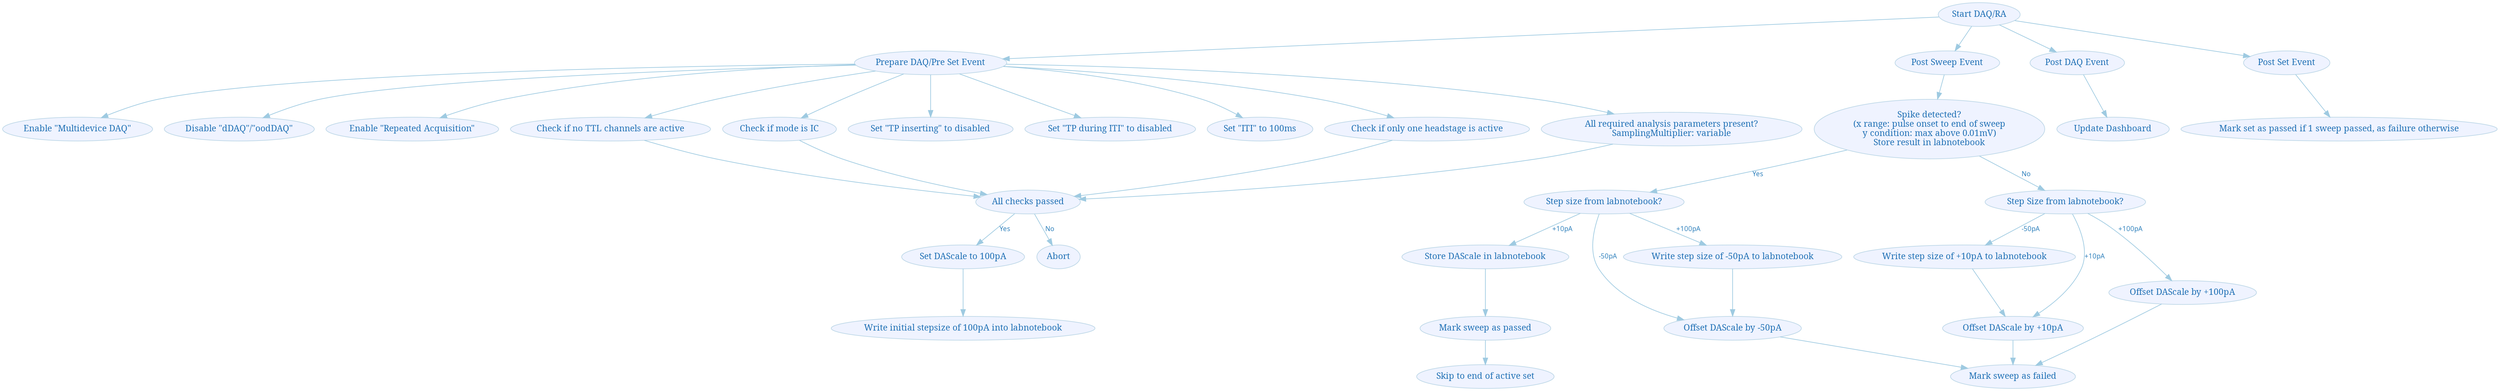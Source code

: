 digraph G {
    fontname="sans-serif";
    compound="true";
    ratio="0,01";
    center="true";
    penwidth="0.1";
    edge [comment="Wildcard edge",
          fontname="sans-serif",
          fontsize=10,
          colorscheme="blues3",
          color=2,
          fontcolor=3];
    node [fontname="serif",
          fontsize=13,
          fillcolor="1",
          colorscheme="blues4",
          color="2",
          fontcolor="4",
          style="filled"];
    "Start DAQ/RA";
    "Prepare DAQ/Pre Set Event";
    "Start DAQ/RA" -> "Prepare DAQ/Pre Set Event";
    "Post Sweep Event";
    "Start DAQ/RA" -> "Post Sweep Event";
    "Post DAQ Event";
    "Start DAQ/RA" -> "Post DAQ Event";
    "Post DAQ Event" -> "Update Dashboard";
    "Enable \"Multidevice DAQ\"";
    "Disable \"dDAQ\"/\"oodDAQ\"";
    "Enable \"Repeated Acquisition\"";
    "Check if no TTL channels are active";
    "Prepare DAQ/Pre Set Event" -> "Check if mode is IC";
    "Prepare DAQ/Pre Set Event" -> "Set \"TP inserting\" to disabled";
    "Prepare DAQ/Pre Set Event" -> "Set \"TP during ITI\" to disabled";
    "Prepare DAQ/Pre Set Event" -> "Set \"ITI\" to 100ms";
    "Prepare DAQ/Pre Set Event" -> "Enable \"Multidevice DAQ\"";
    "Prepare DAQ/Pre Set Event" -> "Disable \"dDAQ\"/\"oodDAQ\"";
    "Prepare DAQ/Pre Set Event" -> "Enable \"Repeated Acquisition\"";
    "Prepare DAQ/Pre Set Event" -> "Check if no TTL channels are active";
    "All checks passed";
    "Check if mode is IC" -> "All checks passed";
    "Check if no TTL channels are active" -> "All checks passed";
    "Set \"TP during ITI\" to disabled";
    "Spike detected?\n(x range: pulse onset to end of sweep\ny condition: max above 0.01mV)\nStore result in labnotebook";
    "Post Sweep Event" -> "Spike detected?\n(x range: pulse onset to end of sweep\ny condition: max above 0.01mV)\nStore result in labnotebook";
    "All checks passed" -> "Set DAScale to 100pA"  [label="Yes"];
    "Write initial stepsize of 100pA into labnotebook";
    "Set DAScale to 100pA" -> "Write initial stepsize of 100pA into labnotebook";
    "Abort";
    "All checks passed" -> "Abort"  [label="No"];
    "Spike detected?\n(x range: pulse onset to end of sweep\ny condition: max above 0.01mV)\nStore result in labnotebook" -> "Step size from labnotebook?"  [label="Yes"];
    "Step size from labnotebook?" -> "Store DAScale in labnotebook"  [label="+10pA"];
    "Skip to end of active set";
    "Offset DAScale by -50pA";
    "Step size from labnotebook?" -> "Offset DAScale by -50pA"  [label="-50pA"];
    "Write step size of -50pA to labnotebook";
    "Step size from labnotebook?" -> "Write step size of -50pA to labnotebook"  [label="+100pA"];
    "Write step size of -50pA to labnotebook" -> "Offset DAScale by -50pA";
    "Step size from labnotebook?";
    "Step Size from labnotebook?";
    "Spike detected?\n(x range: pulse onset to end of sweep\ny condition: max above 0.01mV)\nStore result in labnotebook" -> "Step Size from labnotebook?"  [label="No"];
    "Write step size of +10pA to labnotebook";
    "Offset DAScale by +10pA";
    "Offset DAScale by +100pA";
    "Step Size from labnotebook?" -> "Offset DAScale by +10pA"  [label="+10pA"];
    "Step Size from labnotebook?" -> "Write step size of +10pA to labnotebook"  [label="-50pA"];
    "Step Size from labnotebook?" -> "Offset DAScale by +100pA"  [label="+100pA"];
    "Write step size of +10pA to labnotebook" -> "Offset DAScale by +10pA";
    "Check if only one headstage is active";
    "Check if only one headstage is active" -> "All checks passed";
    "Prepare DAQ/Pre Set Event" -> "Check if only one headstage is active";
    "Mark sweep as passed";
    "Mark sweep as passed" -> "Skip to end of active set";
    "Store DAScale in labnotebook" -> "Mark sweep as passed";
    "Mark sweep as failed";
    "Offset DAScale by -50pA" -> "Mark sweep as failed";
    "Offset DAScale by +10pA" -> "Mark sweep as failed";
    "Offset DAScale by +100pA" -> "Mark sweep as failed";
    "Start DAQ/RA" -> "Post Set Event";
    "Post Set Event" -> "Mark set as passed if 1 sweep passed, as failure otherwise";
    "All required analysis parameters present?\nSamplingMultiplier: variable";
    "Prepare DAQ/Pre Set Event" -> "All required analysis parameters present?\nSamplingMultiplier: variable";
    "All required analysis parameters present?\nSamplingMultiplier: variable" -> "All checks passed";
}
